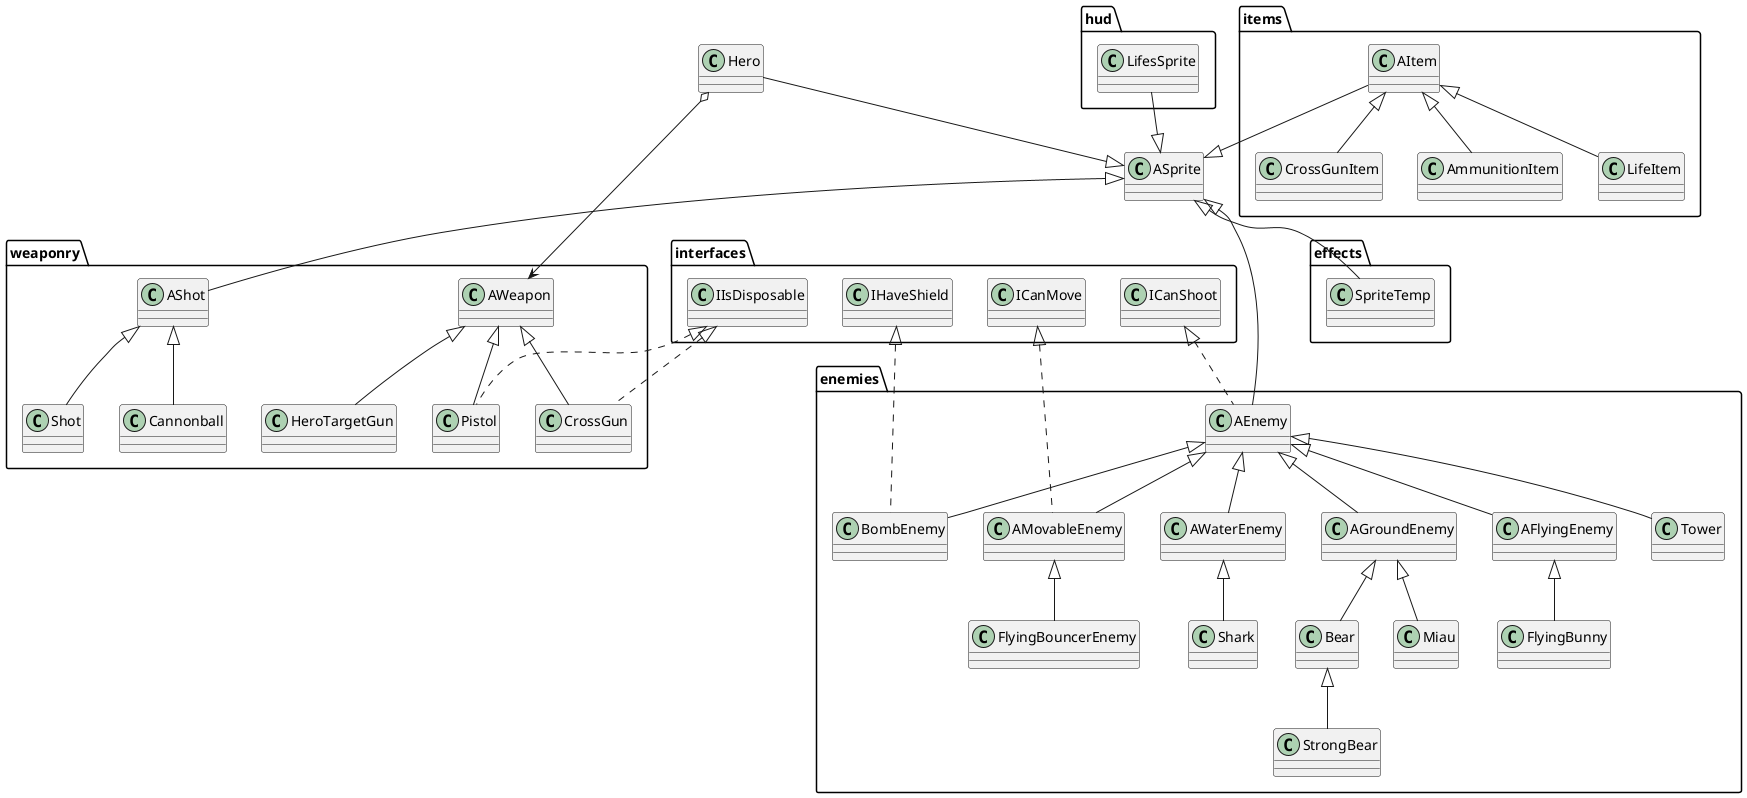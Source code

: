 @startuml
items.AItem <|-- items.LifeItem
weaponry.AShot <|-- weaponry.Shot
ASprite <|-up- items.AItem
enemies.Bear <|-- enemies.StrongBear
enemies.AFlyingEnemy <|-- enemies.FlyingBunny
interfaces.IHaveShield <|.. enemies.BombEnemy
enemies.AEnemy <|-- enemies.BombEnemy
interfaces.IIsDisposable <|.. weaponry.CrossGun
interfaces.IIsDisposable <|.. weaponry.Pistol
weaponry.AWeapon <|-- weaponry.CrossGun
enemies.AEnemy <|-- enemies.AFlyingEnemy
weaponry.AShot <|-- weaponry.Cannonball
weaponry.AWeapon <|-- weaponry.Pistol
interfaces.ICanShoot <|.. enemies.AEnemy
ASprite <|-- enemies.AEnemy
items.AItem <|-- items.CrossGunItem
enemies.AEnemy <|-- enemies.Tower
ASprite <|-up- Hero
weaponry.AWeapon <|-- weaponry.HeroTargetGun
enemies.AEnemy <|-- enemies.AWaterEnemy
interfaces.ICanMove <|.. enemies.AMovableEnemy
enemies.AEnemy <|-- enemies.AMovableEnemy
enemies.AMovableEnemy <|-- enemies.FlyingBouncerEnemy
items.AItem <|-- items.AmmunitionItem
enemies.AEnemy <|-- enemies.AGroundEnemy
ASprite <|-up- hud.LifesSprite
enemies.AGroundEnemy <|-- enemies.Bear
ASprite <|-- effects.SpriteTemp
enemies.AGroundEnemy <|-- enemies.Miau
enemies.AWaterEnemy <|-- enemies.Shark
ASprite <|-- weaponry.AShot
Hero o--> weaponry.AWeapon
@enduml
